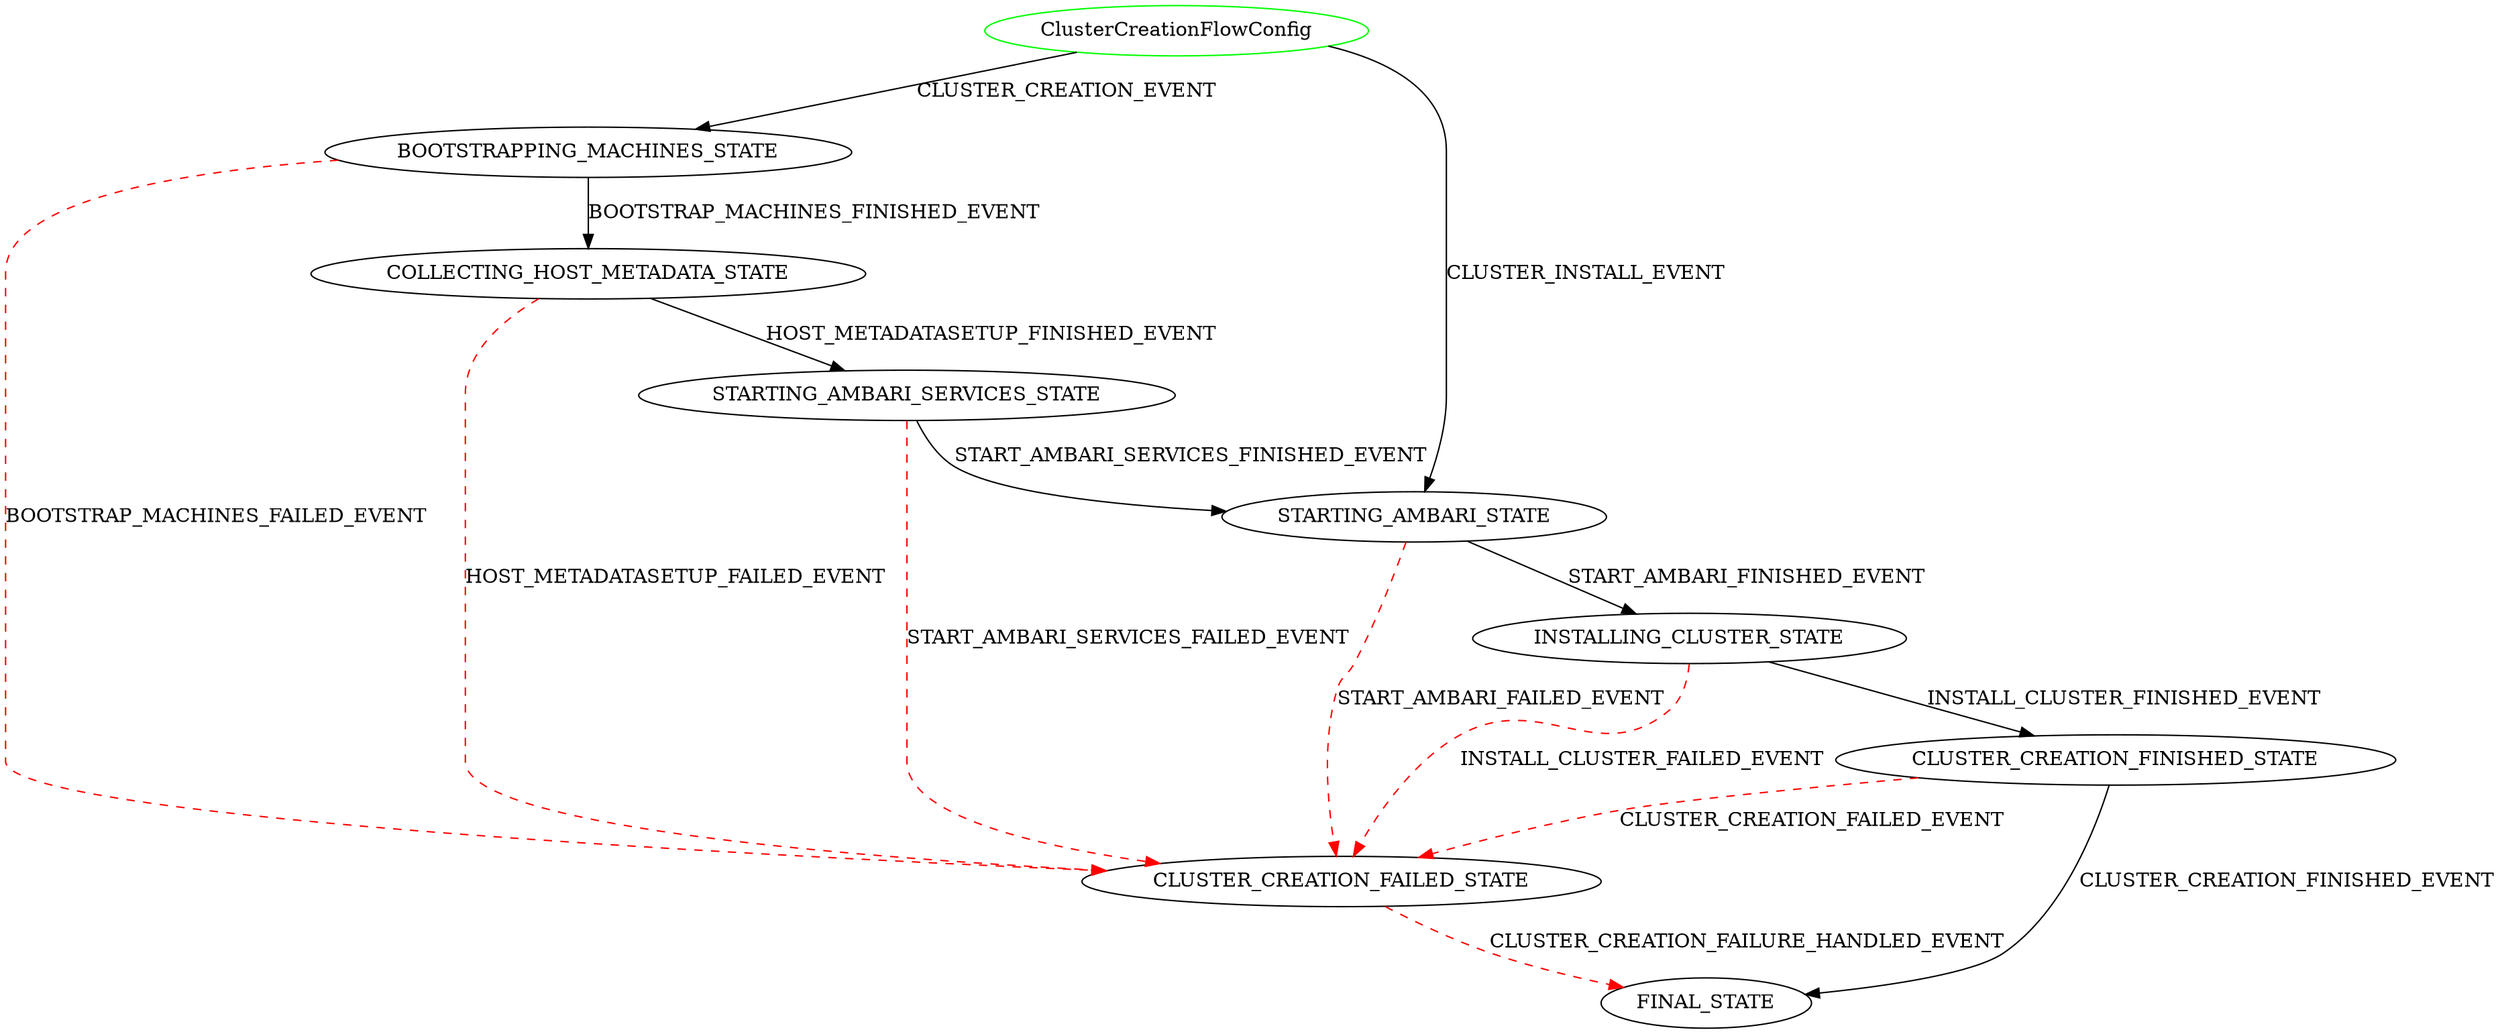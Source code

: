 digraph {
INIT_STATE [label="ClusterCreationFlowConfig" shape=ellipse color=green];
INIT_STATE -> BOOTSTRAPPING_MACHINES_STATE [label="CLUSTER_CREATION_EVENT" color=black style=solid];
INIT_STATE -> STARTING_AMBARI_STATE [label="CLUSTER_INSTALL_EVENT" color=black style=solid];
BOOTSTRAPPING_MACHINES_STATE -> COLLECTING_HOST_METADATA_STATE [label="BOOTSTRAP_MACHINES_FINISHED_EVENT" color=black style=solid];
BOOTSTRAPPING_MACHINES_STATE -> CLUSTER_CREATION_FAILED_STATE [label="BOOTSTRAP_MACHINES_FAILED_EVENT" color=red style=dashed];
CLUSTER_CREATION_FAILED_STATE -> FINAL_STATE [label="CLUSTER_CREATION_FAILURE_HANDLED_EVENT" color=red style=dashed];
COLLECTING_HOST_METADATA_STATE -> STARTING_AMBARI_SERVICES_STATE [label="HOST_METADATASETUP_FINISHED_EVENT" color=black style=solid];
COLLECTING_HOST_METADATA_STATE -> CLUSTER_CREATION_FAILED_STATE [label="HOST_METADATASETUP_FAILED_EVENT" color=red style=dashed];
STARTING_AMBARI_SERVICES_STATE -> STARTING_AMBARI_STATE [label="START_AMBARI_SERVICES_FINISHED_EVENT" color=black style=solid];
STARTING_AMBARI_SERVICES_STATE -> CLUSTER_CREATION_FAILED_STATE [label="START_AMBARI_SERVICES_FAILED_EVENT" color=red style=dashed];
STARTING_AMBARI_STATE -> INSTALLING_CLUSTER_STATE [label="START_AMBARI_FINISHED_EVENT" color=black style=solid];
STARTING_AMBARI_STATE -> CLUSTER_CREATION_FAILED_STATE [label="START_AMBARI_FAILED_EVENT" color=red style=dashed];
INSTALLING_CLUSTER_STATE -> CLUSTER_CREATION_FINISHED_STATE [label="INSTALL_CLUSTER_FINISHED_EVENT" color=black style=solid];
INSTALLING_CLUSTER_STATE -> CLUSTER_CREATION_FAILED_STATE [label="INSTALL_CLUSTER_FAILED_EVENT" color=red style=dashed];
CLUSTER_CREATION_FINISHED_STATE -> FINAL_STATE [label="CLUSTER_CREATION_FINISHED_EVENT" color=black style=solid];
CLUSTER_CREATION_FINISHED_STATE -> CLUSTER_CREATION_FAILED_STATE [label="CLUSTER_CREATION_FAILED_EVENT" color=red style=dashed];
}